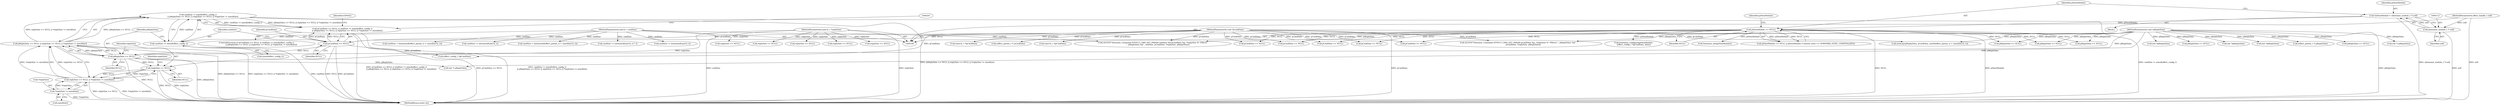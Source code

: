 digraph "0_Android_aeea52da00d210587fb3ed895de3d5f2e0264c88_0@API" {
"1000176" [label="(Call,cmdSize != sizeof(effect_config_t)\n                || pReplyData == NULL || replySize == NULL || *replySize != sizeof(int))"];
"1000177" [label="(Call,cmdSize != sizeof(effect_config_t))"];
"1000103" [label="(MethodParameterIn,uint32_t cmdSize)"];
"1000181" [label="(Call,pReplyData == NULL || replySize == NULL || *replySize != sizeof(int))"];
"1000182" [label="(Call,pReplyData == NULL)"];
"1000106" [label="(MethodParameterIn,void *pReplyData)"];
"1000173" [label="(Call,pCmdData == NULL)"];
"1000104" [label="(MethodParameterIn,void *pCmdData)"];
"1000118" [label="(Call,pDwmModule == NULL)"];
"1000109" [label="(Call,*pDwmModule = (downmix_module_t *) self)"];
"1000111" [label="(Call,(downmix_module_t *) self)"];
"1000101" [label="(MethodParameterIn,effect_handle_t self)"];
"1000185" [label="(Call,replySize == NULL || *replySize != sizeof(int))"];
"1000186" [label="(Call,replySize == NULL)"];
"1000105" [label="(MethodParameterIn,uint32_t *replySize)"];
"1000189" [label="(Call,*replySize != sizeof(int))"];
"1000172" [label="(Call,pCmdData == NULL || cmdSize != sizeof(effect_config_t)\n                || pReplyData == NULL || replySize == NULL || *replySize != sizeof(int))"];
"1000396" [label="(Call,replySize == NULL)"];
"1000334" [label="(Call,pReplyData == NULL)"];
"1000175" [label="(Identifier,NULL)"];
"1000320" [label="(Call,pCmdData == NULL)"];
"1000228" [label="(Call,cmdSize < (int)(sizeof(effect_param_t) + sizeof(int32_t)))"];
"1000101" [label="(MethodParameterIn,effect_handle_t self)"];
"1000534" [label="(Call,(uint32_t *)pCmdData)"];
"1000117" [label="(Call,pDwmModule == NULL || pDwmModule->context.state == DOWNMIX_STATE_UNINITIALIZED)"];
"1000205" [label="(Call,(effect_config_t *)pCmdData)"];
"1000119" [label="(Identifier,pDwmModule)"];
"1000105" [label="(MethodParameterIn,uint32_t *replySize)"];
"1000183" [label="(Identifier,pReplyData)"];
"1000200" [label="(Call,(int *) pReplyData)"];
"1000110" [label="(Identifier,pDwmModule)"];
"1000103" [label="(MethodParameterIn,uint32_t cmdSize)"];
"1000549" [label="(Call,pCmdData == NULL)"];
"1000242" [label="(Call,replySize == NULL)"];
"1000173" [label="(Call,pCmdData == NULL)"];
"1000186" [label="(Call,replySize == NULL)"];
"1000118" [label="(Call,pDwmModule == NULL)"];
"1000267" [label="(Call,memcpy(pReplyData, pCmdData, sizeof(effect_param_t) + sizeof(int32_t)))"];
"1000203" [label="(Call,Downmix_Configure(pDwmModule,\n (effect_config_t *)pCmdData, false))"];
"1000176" [label="(Call,cmdSize != sizeof(effect_config_t)\n                || pReplyData == NULL || replySize == NULL || *replySize != sizeof(int))"];
"1000572" [label="(MethodReturn,static int)"];
"1000177" [label="(Call,cmdSize != sizeof(effect_config_t))"];
"1000552" [label="(Call,cmdSize != (int)sizeof(uint32_t))"];
"1000520" [label="(Call,(uint32_t *)pCmdData)"];
"1000478" [label="(Call,pCmdData == NULL)"];
"1000150" [label="(Call,replySize == NULL)"];
"1000113" [label="(Identifier,self)"];
"1000216" [label="(Call,ALOGV(\"Downmix_Command EFFECT_CMD_GET_PARAM pCmdData %p, *replySize %\" PRIu32 \", pReplyData: %p\",\n                 pCmdData, *replySize, pReplyData))"];
"1000164" [label="(Call,(int *) pReplyData)"];
"1000192" [label="(Call,sizeof(int))"];
"1000124" [label="(Identifier,pDwmModule)"];
"1000311" [label="(Call,ALOGV(\"Downmix_Command EFFECT_CMD_SET_PARAM cmdSize %d pCmdData %p, *replySize %\" PRIu32\n                 \", pReplyData %p\", cmdSize, pCmdData, *replySize, pReplyData))"];
"1000111" [label="(Call,(downmix_module_t *) self)"];
"1000174" [label="(Identifier,pCmdData)"];
"1000355" [label="(Call,(effect_param_t *) pCmdData)"];
"1000190" [label="(Call,*replySize)"];
"1000106" [label="(MethodParameterIn,void *pReplyData)"];
"1000496" [label="(Call,pCmdData == NULL)"];
"1000185" [label="(Call,replySize == NULL || *replySize != sizeof(int))"];
"1000439" [label="(Call,replySize == NULL)"];
"1000107" [label="(Block,)"];
"1000197" [label="(Identifier,EINVAL)"];
"1000184" [label="(Identifier,NULL)"];
"1000470" [label="(Call,(int *)pReplyData)"];
"1000104" [label="(MethodParameterIn,void *pCmdData)"];
"1000187" [label="(Identifier,replySize)"];
"1000189" [label="(Call,*replySize != sizeof(int))"];
"1000324" [label="(Call,cmdSize < (int)(sizeof(effect_param_t) + sizeof(int32_t)))"];
"1000238" [label="(Call,pReplyData == NULL)"];
"1000427" [label="(Call,(int *)pReplyData)"];
"1000178" [label="(Identifier,cmdSize)"];
"1000120" [label="(Identifier,NULL)"];
"1000167" [label="(Call,Downmix_Init(pDwmModule))"];
"1000360" [label="(Call,(int *)pReplyData)"];
"1000392" [label="(Call,pReplyData == NULL)"];
"1000191" [label="(Identifier,replySize)"];
"1000224" [label="(Call,pCmdData == NULL)"];
"1000146" [label="(Call,pReplyData == NULL)"];
"1000264" [label="(Call,(effect_param_t *) pReplyData)"];
"1000188" [label="(Identifier,NULL)"];
"1000171" [label="(ControlStructure,if (pCmdData == NULL || cmdSize != sizeof(effect_config_t)\n                || pReplyData == NULL || replySize == NULL || *replySize != sizeof(int)))"];
"1000499" [label="(Call,cmdSize != (int)sizeof(uint32_t) * 2)"];
"1000181" [label="(Call,pReplyData == NULL || replySize == NULL || *replySize != sizeof(int))"];
"1000338" [label="(Call,replySize == NULL)"];
"1000435" [label="(Call,pReplyData == NULL)"];
"1000109" [label="(Call,*pDwmModule = (downmix_module_t *) self)"];
"1000182" [label="(Call,pReplyData == NULL)"];
"1000179" [label="(Call,sizeof(effect_config_t))"];
"1000481" [label="(Call,cmdSize != (int)sizeof(uint32_t))"];
"1000172" [label="(Call,pCmdData == NULL || cmdSize != sizeof(effect_config_t)\n                || pReplyData == NULL || replySize == NULL || *replySize != sizeof(int))"];
"1000176" -> "1000172"  [label="AST: "];
"1000176" -> "1000177"  [label="CFG: "];
"1000176" -> "1000181"  [label="CFG: "];
"1000177" -> "1000176"  [label="AST: "];
"1000181" -> "1000176"  [label="AST: "];
"1000172" -> "1000176"  [label="CFG: "];
"1000176" -> "1000572"  [label="DDG: pReplyData == NULL || replySize == NULL || *replySize != sizeof(int)"];
"1000176" -> "1000572"  [label="DDG: cmdSize != sizeof(effect_config_t)"];
"1000176" -> "1000172"  [label="DDG: cmdSize != sizeof(effect_config_t)"];
"1000176" -> "1000172"  [label="DDG: pReplyData == NULL || replySize == NULL || *replySize != sizeof(int)"];
"1000177" -> "1000176"  [label="DDG: cmdSize"];
"1000181" -> "1000176"  [label="DDG: pReplyData == NULL"];
"1000181" -> "1000176"  [label="DDG: replySize == NULL || *replySize != sizeof(int)"];
"1000177" -> "1000179"  [label="CFG: "];
"1000178" -> "1000177"  [label="AST: "];
"1000179" -> "1000177"  [label="AST: "];
"1000183" -> "1000177"  [label="CFG: "];
"1000177" -> "1000572"  [label="DDG: cmdSize"];
"1000103" -> "1000177"  [label="DDG: cmdSize"];
"1000103" -> "1000100"  [label="AST: "];
"1000103" -> "1000572"  [label="DDG: cmdSize"];
"1000103" -> "1000228"  [label="DDG: cmdSize"];
"1000103" -> "1000311"  [label="DDG: cmdSize"];
"1000103" -> "1000324"  [label="DDG: cmdSize"];
"1000103" -> "1000481"  [label="DDG: cmdSize"];
"1000103" -> "1000499"  [label="DDG: cmdSize"];
"1000103" -> "1000552"  [label="DDG: cmdSize"];
"1000181" -> "1000182"  [label="CFG: "];
"1000181" -> "1000185"  [label="CFG: "];
"1000182" -> "1000181"  [label="AST: "];
"1000185" -> "1000181"  [label="AST: "];
"1000181" -> "1000572"  [label="DDG: pReplyData == NULL"];
"1000181" -> "1000572"  [label="DDG: replySize == NULL || *replySize != sizeof(int)"];
"1000182" -> "1000181"  [label="DDG: pReplyData"];
"1000182" -> "1000181"  [label="DDG: NULL"];
"1000185" -> "1000181"  [label="DDG: replySize == NULL"];
"1000185" -> "1000181"  [label="DDG: *replySize != sizeof(int)"];
"1000182" -> "1000184"  [label="CFG: "];
"1000183" -> "1000182"  [label="AST: "];
"1000184" -> "1000182"  [label="AST: "];
"1000187" -> "1000182"  [label="CFG: "];
"1000182" -> "1000572"  [label="DDG: NULL"];
"1000182" -> "1000572"  [label="DDG: pReplyData"];
"1000106" -> "1000182"  [label="DDG: pReplyData"];
"1000173" -> "1000182"  [label="DDG: NULL"];
"1000182" -> "1000186"  [label="DDG: NULL"];
"1000182" -> "1000200"  [label="DDG: pReplyData"];
"1000106" -> "1000100"  [label="AST: "];
"1000106" -> "1000572"  [label="DDG: pReplyData"];
"1000106" -> "1000146"  [label="DDG: pReplyData"];
"1000106" -> "1000164"  [label="DDG: pReplyData"];
"1000106" -> "1000200"  [label="DDG: pReplyData"];
"1000106" -> "1000216"  [label="DDG: pReplyData"];
"1000106" -> "1000238"  [label="DDG: pReplyData"];
"1000106" -> "1000264"  [label="DDG: pReplyData"];
"1000106" -> "1000267"  [label="DDG: pReplyData"];
"1000106" -> "1000311"  [label="DDG: pReplyData"];
"1000106" -> "1000334"  [label="DDG: pReplyData"];
"1000106" -> "1000360"  [label="DDG: pReplyData"];
"1000106" -> "1000392"  [label="DDG: pReplyData"];
"1000106" -> "1000427"  [label="DDG: pReplyData"];
"1000106" -> "1000435"  [label="DDG: pReplyData"];
"1000106" -> "1000470"  [label="DDG: pReplyData"];
"1000173" -> "1000172"  [label="AST: "];
"1000173" -> "1000175"  [label="CFG: "];
"1000174" -> "1000173"  [label="AST: "];
"1000175" -> "1000173"  [label="AST: "];
"1000178" -> "1000173"  [label="CFG: "];
"1000172" -> "1000173"  [label="CFG: "];
"1000173" -> "1000572"  [label="DDG: pCmdData"];
"1000173" -> "1000572"  [label="DDG: NULL"];
"1000173" -> "1000172"  [label="DDG: pCmdData"];
"1000173" -> "1000172"  [label="DDG: NULL"];
"1000104" -> "1000173"  [label="DDG: pCmdData"];
"1000118" -> "1000173"  [label="DDG: NULL"];
"1000173" -> "1000205"  [label="DDG: pCmdData"];
"1000104" -> "1000100"  [label="AST: "];
"1000104" -> "1000572"  [label="DDG: pCmdData"];
"1000104" -> "1000205"  [label="DDG: pCmdData"];
"1000104" -> "1000216"  [label="DDG: pCmdData"];
"1000104" -> "1000224"  [label="DDG: pCmdData"];
"1000104" -> "1000267"  [label="DDG: pCmdData"];
"1000104" -> "1000311"  [label="DDG: pCmdData"];
"1000104" -> "1000320"  [label="DDG: pCmdData"];
"1000104" -> "1000355"  [label="DDG: pCmdData"];
"1000104" -> "1000478"  [label="DDG: pCmdData"];
"1000104" -> "1000496"  [label="DDG: pCmdData"];
"1000104" -> "1000520"  [label="DDG: pCmdData"];
"1000104" -> "1000534"  [label="DDG: pCmdData"];
"1000104" -> "1000549"  [label="DDG: pCmdData"];
"1000118" -> "1000117"  [label="AST: "];
"1000118" -> "1000120"  [label="CFG: "];
"1000119" -> "1000118"  [label="AST: "];
"1000120" -> "1000118"  [label="AST: "];
"1000124" -> "1000118"  [label="CFG: "];
"1000117" -> "1000118"  [label="CFG: "];
"1000118" -> "1000572"  [label="DDG: NULL"];
"1000118" -> "1000572"  [label="DDG: pDwmModule"];
"1000118" -> "1000117"  [label="DDG: pDwmModule"];
"1000118" -> "1000117"  [label="DDG: NULL"];
"1000109" -> "1000118"  [label="DDG: pDwmModule"];
"1000118" -> "1000146"  [label="DDG: NULL"];
"1000118" -> "1000167"  [label="DDG: pDwmModule"];
"1000118" -> "1000203"  [label="DDG: pDwmModule"];
"1000118" -> "1000224"  [label="DDG: NULL"];
"1000118" -> "1000320"  [label="DDG: NULL"];
"1000118" -> "1000392"  [label="DDG: NULL"];
"1000118" -> "1000435"  [label="DDG: NULL"];
"1000118" -> "1000478"  [label="DDG: NULL"];
"1000118" -> "1000496"  [label="DDG: NULL"];
"1000118" -> "1000549"  [label="DDG: NULL"];
"1000109" -> "1000107"  [label="AST: "];
"1000109" -> "1000111"  [label="CFG: "];
"1000110" -> "1000109"  [label="AST: "];
"1000111" -> "1000109"  [label="AST: "];
"1000119" -> "1000109"  [label="CFG: "];
"1000109" -> "1000572"  [label="DDG: (downmix_module_t *) self"];
"1000111" -> "1000109"  [label="DDG: self"];
"1000111" -> "1000113"  [label="CFG: "];
"1000112" -> "1000111"  [label="AST: "];
"1000113" -> "1000111"  [label="AST: "];
"1000111" -> "1000572"  [label="DDG: self"];
"1000101" -> "1000111"  [label="DDG: self"];
"1000101" -> "1000100"  [label="AST: "];
"1000101" -> "1000572"  [label="DDG: self"];
"1000185" -> "1000186"  [label="CFG: "];
"1000185" -> "1000189"  [label="CFG: "];
"1000186" -> "1000185"  [label="AST: "];
"1000189" -> "1000185"  [label="AST: "];
"1000185" -> "1000572"  [label="DDG: replySize == NULL"];
"1000185" -> "1000572"  [label="DDG: *replySize != sizeof(int)"];
"1000186" -> "1000185"  [label="DDG: replySize"];
"1000186" -> "1000185"  [label="DDG: NULL"];
"1000189" -> "1000185"  [label="DDG: *replySize"];
"1000186" -> "1000188"  [label="CFG: "];
"1000187" -> "1000186"  [label="AST: "];
"1000188" -> "1000186"  [label="AST: "];
"1000191" -> "1000186"  [label="CFG: "];
"1000186" -> "1000572"  [label="DDG: NULL"];
"1000186" -> "1000572"  [label="DDG: replySize"];
"1000105" -> "1000186"  [label="DDG: replySize"];
"1000105" -> "1000100"  [label="AST: "];
"1000105" -> "1000572"  [label="DDG: replySize"];
"1000105" -> "1000150"  [label="DDG: replySize"];
"1000105" -> "1000242"  [label="DDG: replySize"];
"1000105" -> "1000338"  [label="DDG: replySize"];
"1000105" -> "1000396"  [label="DDG: replySize"];
"1000105" -> "1000439"  [label="DDG: replySize"];
"1000189" -> "1000192"  [label="CFG: "];
"1000190" -> "1000189"  [label="AST: "];
"1000192" -> "1000189"  [label="AST: "];
"1000189" -> "1000572"  [label="DDG: *replySize"];
"1000172" -> "1000171"  [label="AST: "];
"1000197" -> "1000172"  [label="CFG: "];
"1000201" -> "1000172"  [label="CFG: "];
"1000172" -> "1000572"  [label="DDG: pCmdData == NULL || cmdSize != sizeof(effect_config_t)\n                || pReplyData == NULL || replySize == NULL || *replySize != sizeof(int)"];
"1000172" -> "1000572"  [label="DDG: cmdSize != sizeof(effect_config_t)\n                || pReplyData == NULL || replySize == NULL || *replySize != sizeof(int)"];
"1000172" -> "1000572"  [label="DDG: pCmdData == NULL"];
}
